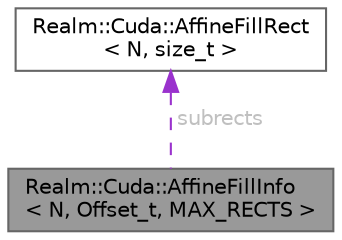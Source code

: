digraph "Realm::Cuda::AffineFillInfo&lt; N, Offset_t, MAX_RECTS &gt;"
{
 // LATEX_PDF_SIZE
  bgcolor="transparent";
  edge [fontname=Helvetica,fontsize=10,labelfontname=Helvetica,labelfontsize=10];
  node [fontname=Helvetica,fontsize=10,shape=box,height=0.2,width=0.4];
  Node1 [id="Node000001",label="Realm::Cuda::AffineFillInfo\l\< N, Offset_t, MAX_RECTS \>",height=0.2,width=0.4,color="gray40", fillcolor="grey60", style="filled", fontcolor="black",tooltip=" "];
  Node2 -> Node1 [id="edge1_Node000001_Node000002",dir="back",color="darkorchid3",style="dashed",tooltip=" ",label=" subrects",fontcolor="grey" ];
  Node2 [id="Node000002",label="Realm::Cuda::AffineFillRect\l\< N, size_t \>",height=0.2,width=0.4,color="gray40", fillcolor="white", style="filled",URL="$structRealm_1_1Cuda_1_1AffineFillRect.html",tooltip=" "];
}
